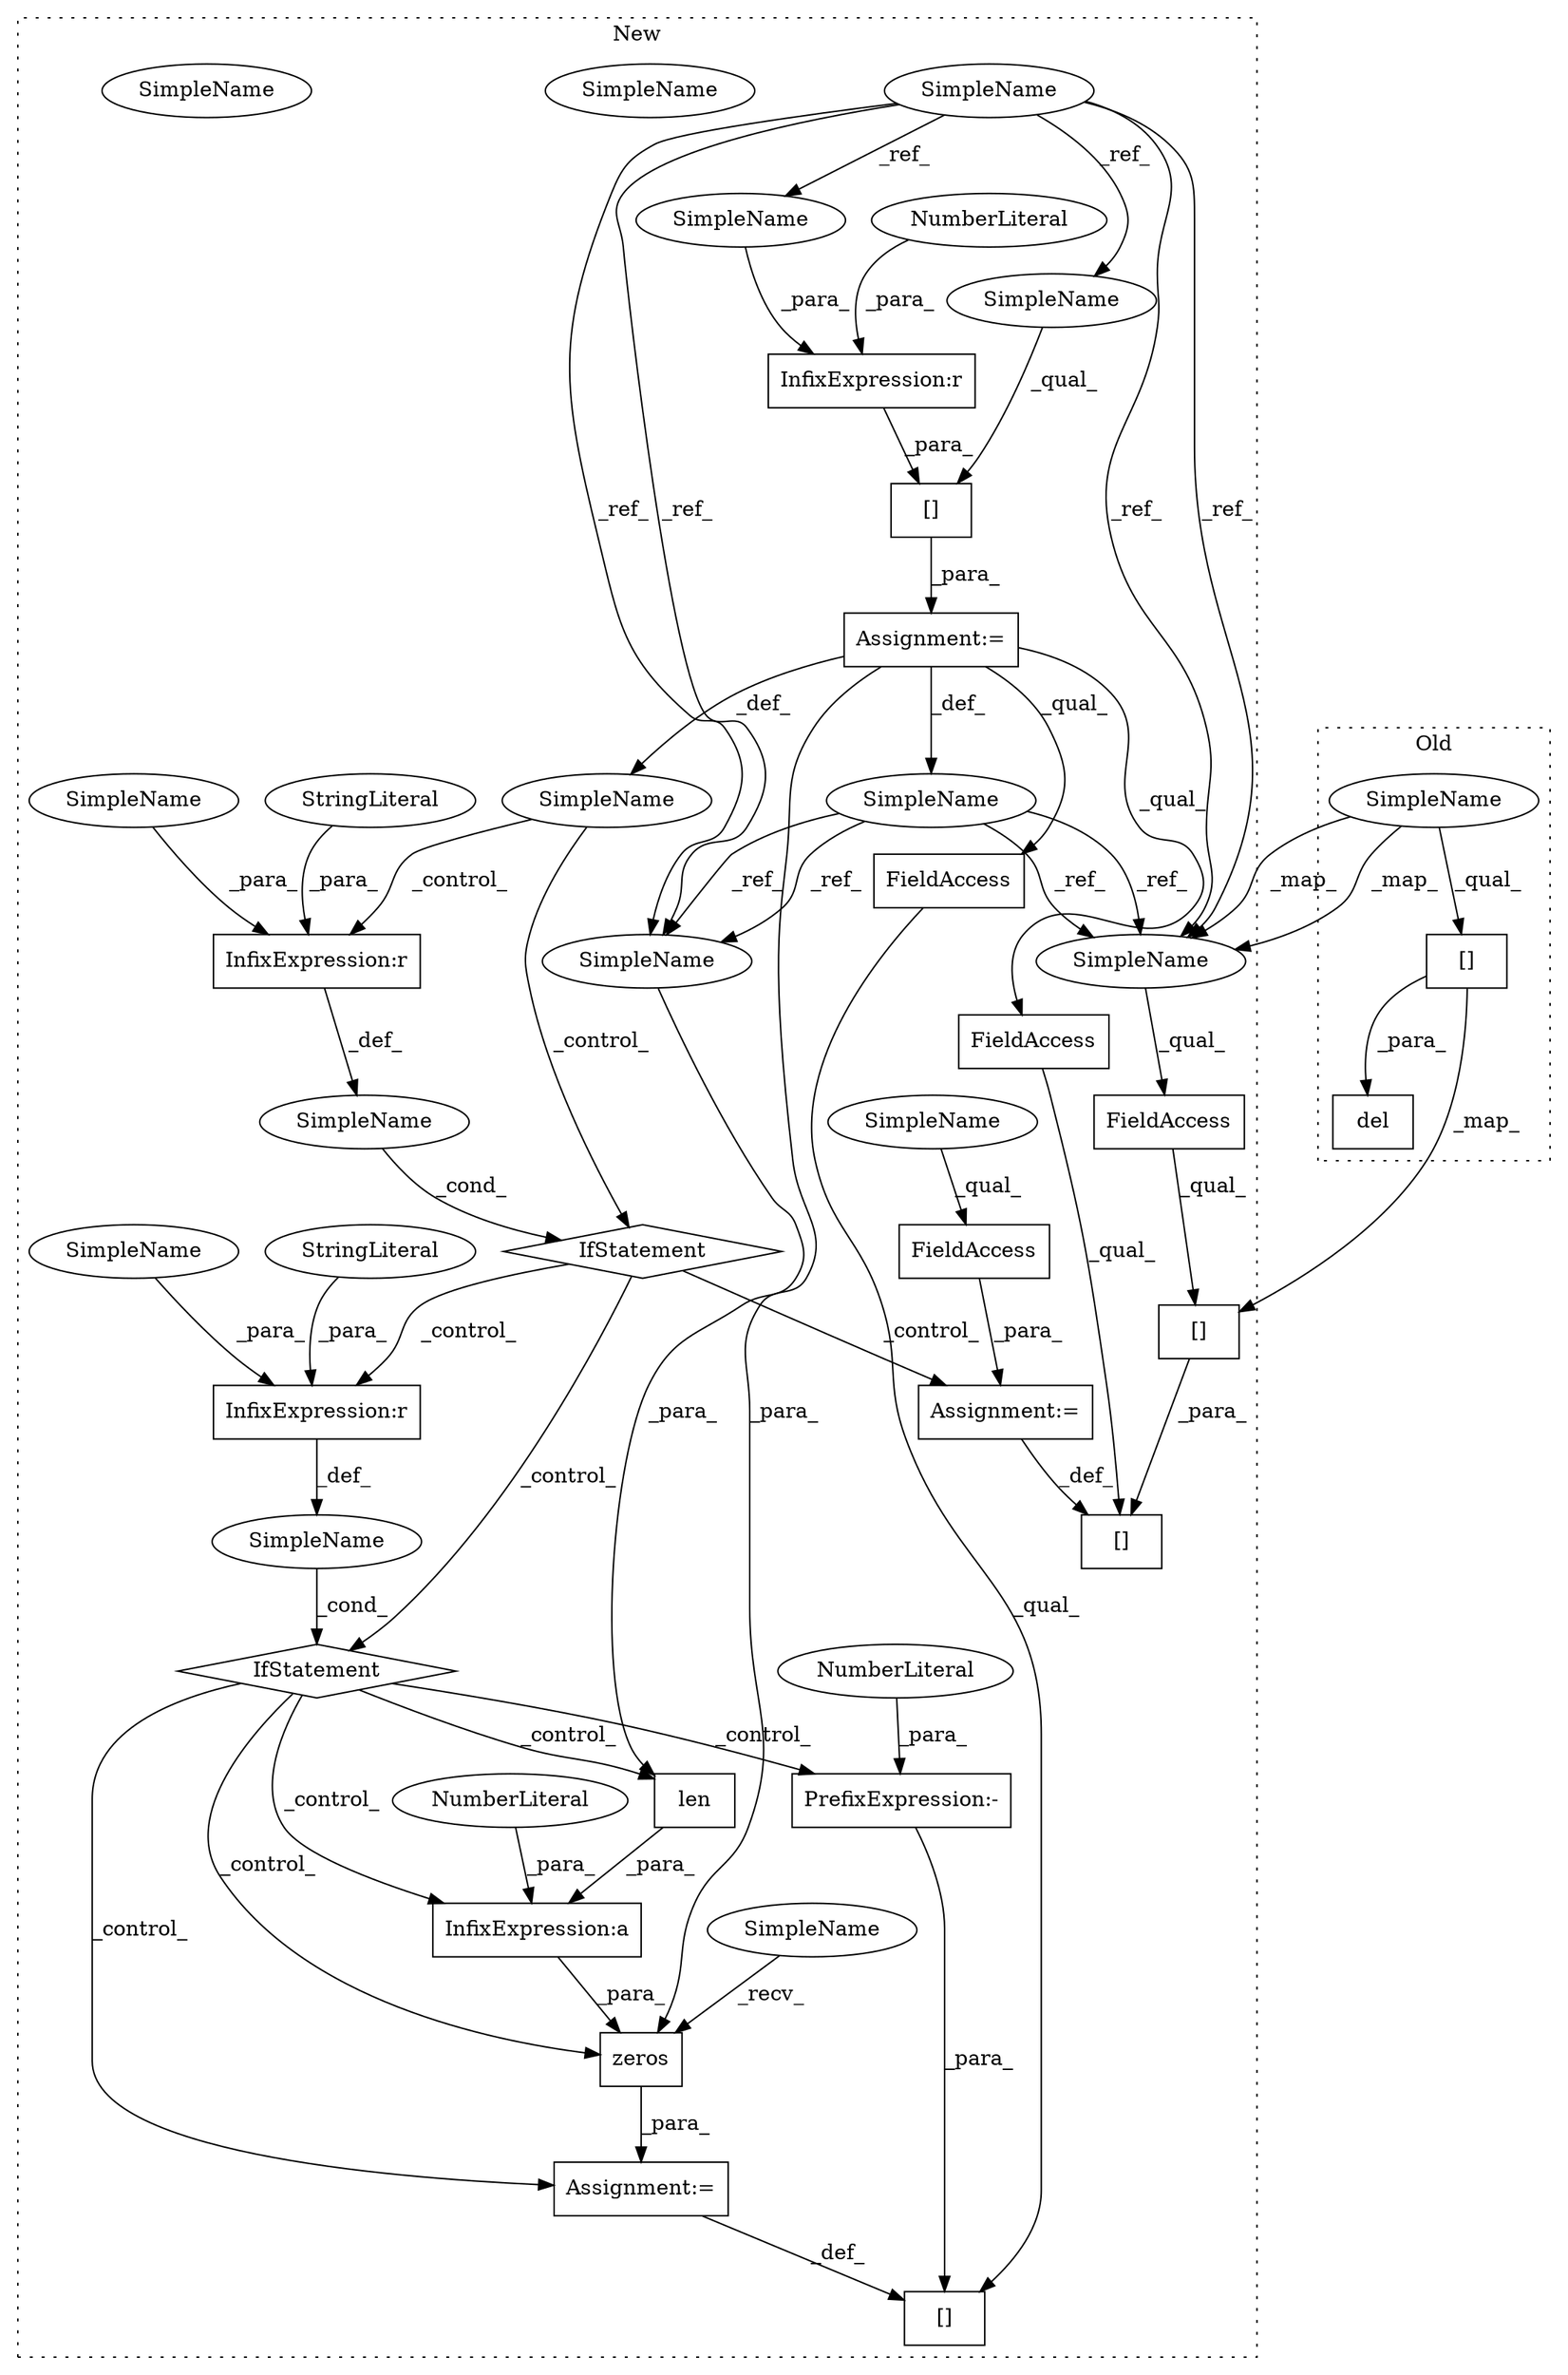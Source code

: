 digraph G {
subgraph cluster0 {
1 [label="del" a="32" s="3787,3808" l="4,1" shape="box"];
14 [label="[]" a="2" s="3791,3807" l="7,1" shape="box"];
43 [label="SimpleName" a="42" s="3791" l="6" shape="ellipse"];
label = "Old";
style="dotted";
}
subgraph cluster1 {
2 [label="IfStatement" a="25" s="4265,4299" l="4,2" shape="diamond"];
3 [label="Assignment:=" a="7" s="4338" l="1" shape="box"];
4 [label="SimpleName" a="42" s="" l="" shape="ellipse"];
5 [label="InfixExpression:r" a="27" s="4283" l="4" shape="box"];
6 [label="Assignment:=" a="7" s="4415" l="1" shape="box"];
7 [label="SimpleName" a="42" s="" l="" shape="ellipse"];
8 [label="[]" a="2" s="4405,4414" l="7,1" shape="box"];
9 [label="FieldAccess" a="22" s="4339" l="9" shape="box"];
10 [label="PrefixExpression:-" a="38" s="4412" l="1" shape="box"];
11 [label="NumberLiteral" a="34" s="4413" l="1" shape="ellipse"];
12 [label="FieldAccess" a="22" s="4405" l="6" shape="box"];
13 [label="[]" a="2" s="4309,4337" l="7,1" shape="box"];
15 [label="[]" a="2" s="4316,4336" l="11,1" shape="box"];
16 [label="SimpleName" a="42" s="" l="" shape="ellipse"];
17 [label="StringLiteral" a="45" s="4287" l="12" shape="ellipse"];
18 [label="InfixExpression:r" a="27" s="4384" l="4" shape="box"];
19 [label="StringLiteral" a="45" s="4388" l="7" shape="ellipse"];
20 [label="FieldAccess" a="22" s="4309" l="6" shape="box"];
21 [label="FieldAccess" a="22" s="4316" l="10" shape="box"];
22 [label="SimpleName" a="42" s="3703" l="6" shape="ellipse"];
23 [label="[]" a="2" s="3794,3813" l="7,1" shape="box"];
24 [label="IfStatement" a="25" s="4366,4395" l="4,2" shape="diamond"];
25 [label="InfixExpression:a" a="27" s="4439" l="3" shape="box"];
26 [label="NumberLiteral" a="34" s="4442" l="1" shape="ellipse"];
27 [label="InfixExpression:r" a="27" s="3808" l="3" shape="box"];
28 [label="NumberLiteral" a="34" s="3811" l="1" shape="ellipse"];
29 [label="len" a="32" s="4428,4438" l="4,1" shape="box"];
30 [label="SimpleName" a="42" s="3787" l="6" shape="ellipse"];
31 [label="zeros" a="32" s="4422,4443" l="6,1" shape="box"];
32 [label="Assignment:=" a="7" s="3793" l="1" shape="box"];
33 [label="SimpleName" a="42" s="3794" l="6" shape="ellipse"];
34 [label="SimpleName" a="42" s="4432" l="6" shape="ellipse"];
35 [label="SimpleName" a="42" s="4316" l="6" shape="ellipse"];
36 [label="SimpleName" a="42" s="3802" l="6" shape="ellipse"];
37 [label="SimpleName" a="42" s="4370" l="14" shape="ellipse"];
38 [label="SimpleName" a="42" s="4269" l="14" shape="ellipse"];
39 [label="SimpleName" a="42" s="4432" l="6" shape="ellipse"];
40 [label="SimpleName" a="42" s="4316" l="6" shape="ellipse"];
41 [label="SimpleName" a="42" s="4339" l="5" shape="ellipse"];
42 [label="SimpleName" a="42" s="4416" l="5" shape="ellipse"];
label = "New";
style="dotted";
}
2 -> 3 [label="_control_"];
2 -> 18 [label="_control_"];
2 -> 24 [label="_control_"];
3 -> 13 [label="_def_"];
4 -> 2 [label="_cond_"];
5 -> 4 [label="_def_"];
6 -> 8 [label="_def_"];
7 -> 2 [label="_control_"];
7 -> 5 [label="_control_"];
9 -> 3 [label="_para_"];
10 -> 8 [label="_para_"];
11 -> 10 [label="_para_"];
12 -> 8 [label="_qual_"];
14 -> 1 [label="_para_"];
14 -> 15 [label="_map_"];
15 -> 13 [label="_para_"];
16 -> 24 [label="_cond_"];
17 -> 5 [label="_para_"];
18 -> 16 [label="_def_"];
19 -> 18 [label="_para_"];
20 -> 13 [label="_qual_"];
21 -> 15 [label="_qual_"];
22 -> 39 [label="_ref_"];
22 -> 39 [label="_ref_"];
22 -> 33 [label="_ref_"];
22 -> 40 [label="_ref_"];
22 -> 36 [label="_ref_"];
22 -> 40 [label="_ref_"];
23 -> 32 [label="_para_"];
24 -> 6 [label="_control_"];
24 -> 31 [label="_control_"];
24 -> 29 [label="_control_"];
24 -> 25 [label="_control_"];
24 -> 10 [label="_control_"];
25 -> 31 [label="_para_"];
26 -> 25 [label="_para_"];
27 -> 23 [label="_para_"];
28 -> 27 [label="_para_"];
29 -> 25 [label="_para_"];
30 -> 39 [label="_ref_"];
30 -> 39 [label="_ref_"];
30 -> 40 [label="_ref_"];
30 -> 40 [label="_ref_"];
31 -> 6 [label="_para_"];
32 -> 20 [label="_qual_"];
32 -> 31 [label="_para_"];
32 -> 30 [label="_def_"];
32 -> 7 [label="_def_"];
32 -> 12 [label="_qual_"];
33 -> 23 [label="_qual_"];
36 -> 27 [label="_para_"];
37 -> 18 [label="_para_"];
38 -> 5 [label="_para_"];
39 -> 29 [label="_para_"];
40 -> 21 [label="_qual_"];
41 -> 9 [label="_qual_"];
42 -> 31 [label="_recv_"];
43 -> 40 [label="_map_"];
43 -> 40 [label="_map_"];
43 -> 14 [label="_qual_"];
}